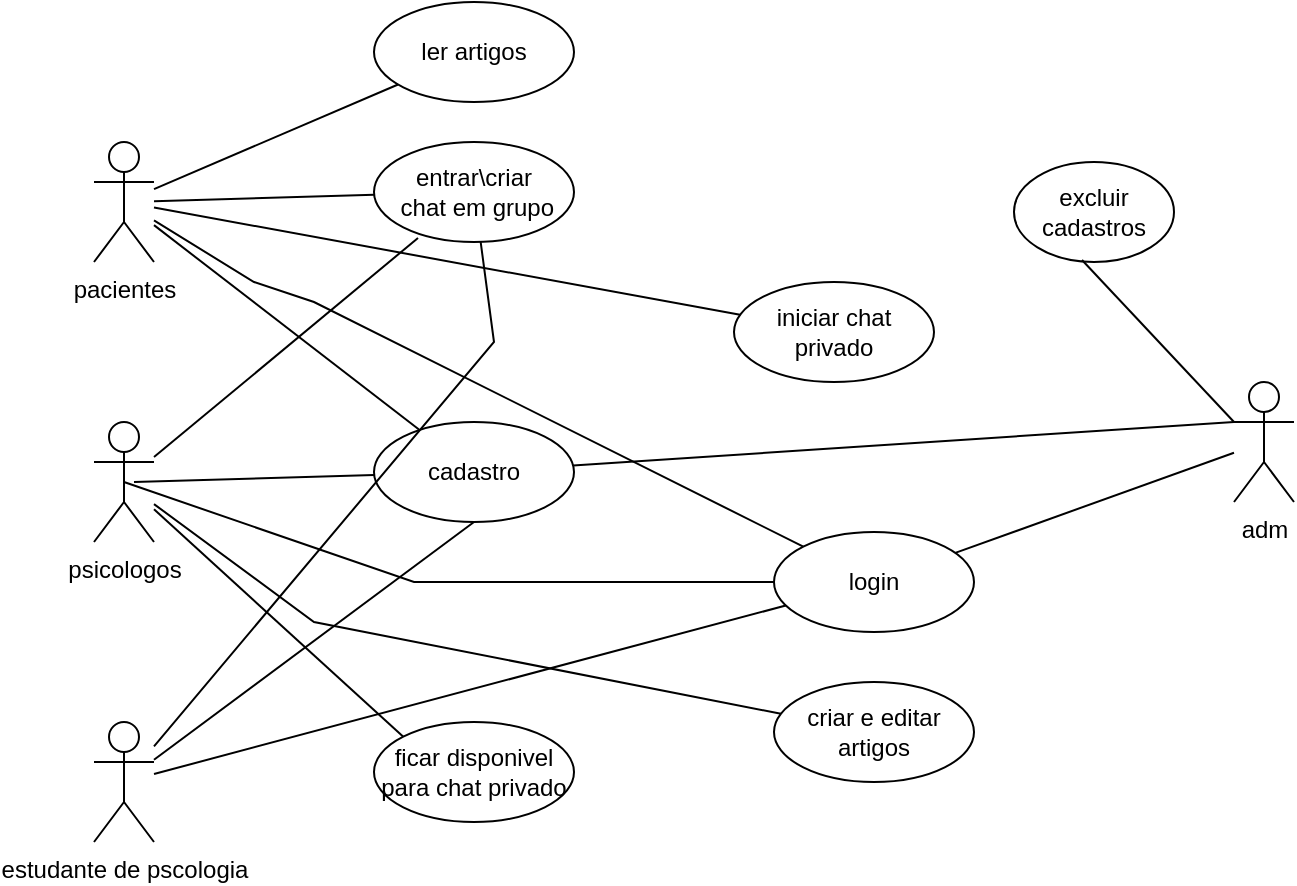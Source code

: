 <mxfile version="15.5.5" type="device"><diagram id="fQx1ytXlEEX97Lv5y99v" name="Page-1"><mxGraphModel dx="868" dy="433" grid="1" gridSize="10" guides="1" tooltips="1" connect="1" arrows="1" fold="1" page="1" pageScale="1" pageWidth="827" pageHeight="1169" math="0" shadow="0"><root><mxCell id="0"/><mxCell id="1" parent="0"/><mxCell id="jjEvYZDR6NetFtk6cLlU-1" value="pacientes" style="shape=umlActor;verticalLabelPosition=bottom;verticalAlign=top;html=1;outlineConnect=0;" vertex="1" parent="1"><mxGeometry x="100" y="110" width="30" height="60" as="geometry"/></mxCell><mxCell id="jjEvYZDR6NetFtk6cLlU-2" value="psicologos" style="shape=umlActor;verticalLabelPosition=bottom;verticalAlign=top;html=1;outlineConnect=0;" vertex="1" parent="1"><mxGeometry x="100" y="250" width="30" height="60" as="geometry"/></mxCell><mxCell id="jjEvYZDR6NetFtk6cLlU-3" value="estudante de pscologia" style="shape=umlActor;verticalLabelPosition=bottom;verticalAlign=top;html=1;outlineConnect=0;" vertex="1" parent="1"><mxGeometry x="100" y="400" width="30" height="60" as="geometry"/></mxCell><mxCell id="jjEvYZDR6NetFtk6cLlU-4" value="adm" style="shape=umlActor;verticalLabelPosition=bottom;verticalAlign=top;html=1;outlineConnect=0;" vertex="1" parent="1"><mxGeometry x="670" y="230" width="30" height="60" as="geometry"/></mxCell><object label="login" LOGIN="" id="jjEvYZDR6NetFtk6cLlU-5"><mxCell style="ellipse;whiteSpace=wrap;html=1;" vertex="1" parent="1"><mxGeometry x="440" y="305" width="100" height="50" as="geometry"/></mxCell></object><mxCell id="jjEvYZDR6NetFtk6cLlU-6" value="entrar\criar&lt;br&gt;&amp;nbsp;chat em grupo" style="ellipse;whiteSpace=wrap;html=1;" vertex="1" parent="1"><mxGeometry x="240" y="110" width="100" height="50" as="geometry"/></mxCell><mxCell id="jjEvYZDR6NetFtk6cLlU-7" value="ler artigos" style="ellipse;whiteSpace=wrap;html=1;" vertex="1" parent="1"><mxGeometry x="240" y="40" width="100" height="50" as="geometry"/></mxCell><mxCell id="jjEvYZDR6NetFtk6cLlU-8" value="iniciar chat privado" style="ellipse;whiteSpace=wrap;html=1;" vertex="1" parent="1"><mxGeometry x="420" y="180" width="100" height="50" as="geometry"/></mxCell><mxCell id="jjEvYZDR6NetFtk6cLlU-9" value="cadastro" style="ellipse;whiteSpace=wrap;html=1;" vertex="1" parent="1"><mxGeometry x="240" y="250" width="100" height="50" as="geometry"/></mxCell><mxCell id="jjEvYZDR6NetFtk6cLlU-10" value="" style="endArrow=none;html=1;rounded=0;" edge="1" parent="1" source="jjEvYZDR6NetFtk6cLlU-1" target="jjEvYZDR6NetFtk6cLlU-5"><mxGeometry width="50" height="50" relative="1" as="geometry"><mxPoint x="390" y="280" as="sourcePoint"/><mxPoint x="440" y="230" as="targetPoint"/><Array as="points"><mxPoint x="180" y="180"/><mxPoint x="210" y="190"/></Array></mxGeometry></mxCell><mxCell id="jjEvYZDR6NetFtk6cLlU-11" value="" style="endArrow=none;html=1;rounded=0;" edge="1" parent="1" source="jjEvYZDR6NetFtk6cLlU-1" target="jjEvYZDR6NetFtk6cLlU-7"><mxGeometry width="50" height="50" relative="1" as="geometry"><mxPoint x="160" y="190" as="sourcePoint"/><mxPoint x="210" y="140" as="targetPoint"/><Array as="points"/></mxGeometry></mxCell><mxCell id="jjEvYZDR6NetFtk6cLlU-12" value="" style="endArrow=none;html=1;rounded=0;" edge="1" parent="1" source="jjEvYZDR6NetFtk6cLlU-1" target="jjEvYZDR6NetFtk6cLlU-6"><mxGeometry width="50" height="50" relative="1" as="geometry"><mxPoint x="160" y="220" as="sourcePoint"/><mxPoint x="210" y="170" as="targetPoint"/><Array as="points"/></mxGeometry></mxCell><mxCell id="jjEvYZDR6NetFtk6cLlU-13" value="" style="endArrow=none;html=1;rounded=0;" edge="1" parent="1" source="jjEvYZDR6NetFtk6cLlU-1" target="jjEvYZDR6NetFtk6cLlU-8"><mxGeometry width="50" height="50" relative="1" as="geometry"><mxPoint x="150" y="220" as="sourcePoint"/><mxPoint x="200" y="170" as="targetPoint"/></mxGeometry></mxCell><mxCell id="jjEvYZDR6NetFtk6cLlU-14" value="" style="endArrow=none;html=1;rounded=0;" edge="1" parent="1" source="jjEvYZDR6NetFtk6cLlU-1" target="jjEvYZDR6NetFtk6cLlU-9"><mxGeometry width="50" height="50" relative="1" as="geometry"><mxPoint x="150" y="230" as="sourcePoint"/><mxPoint x="200" y="180" as="targetPoint"/></mxGeometry></mxCell><mxCell id="jjEvYZDR6NetFtk6cLlU-15" value="" style="endArrow=none;html=1;rounded=0;exitX=0.5;exitY=0.5;exitDx=0;exitDy=0;exitPerimeter=0;" edge="1" parent="1" source="jjEvYZDR6NetFtk6cLlU-2" target="jjEvYZDR6NetFtk6cLlU-5"><mxGeometry width="50" height="50" relative="1" as="geometry"><mxPoint x="190" y="380" as="sourcePoint"/><mxPoint x="240" y="330" as="targetPoint"/><Array as="points"><mxPoint x="260" y="330"/></Array></mxGeometry></mxCell><mxCell id="jjEvYZDR6NetFtk6cLlU-16" value="" style="endArrow=none;html=1;rounded=0;" edge="1" parent="1" target="jjEvYZDR6NetFtk6cLlU-9"><mxGeometry width="50" height="50" relative="1" as="geometry"><mxPoint x="120" y="280" as="sourcePoint"/><mxPoint x="270" y="250" as="targetPoint"/></mxGeometry></mxCell><mxCell id="jjEvYZDR6NetFtk6cLlU-17" value="criar e editar artigos" style="ellipse;whiteSpace=wrap;html=1;" vertex="1" parent="1"><mxGeometry x="440" y="380" width="100" height="50" as="geometry"/></mxCell><mxCell id="jjEvYZDR6NetFtk6cLlU-18" value="" style="endArrow=none;html=1;rounded=0;" edge="1" parent="1" source="jjEvYZDR6NetFtk6cLlU-2" target="jjEvYZDR6NetFtk6cLlU-17"><mxGeometry width="50" height="50" relative="1" as="geometry"><mxPoint x="210" y="400" as="sourcePoint"/><mxPoint x="260" y="350" as="targetPoint"/><Array as="points"><mxPoint x="210" y="350"/></Array></mxGeometry></mxCell><mxCell id="jjEvYZDR6NetFtk6cLlU-19" value="" style="endArrow=none;html=1;rounded=0;" edge="1" parent="1" source="jjEvYZDR6NetFtk6cLlU-3" target="jjEvYZDR6NetFtk6cLlU-5"><mxGeometry width="50" height="50" relative="1" as="geometry"><mxPoint x="390" y="310" as="sourcePoint"/><mxPoint x="440" y="260" as="targetPoint"/></mxGeometry></mxCell><mxCell id="jjEvYZDR6NetFtk6cLlU-20" value="ficar disponivel para chat privado" style="ellipse;whiteSpace=wrap;html=1;" vertex="1" parent="1"><mxGeometry x="240" y="400" width="100" height="50" as="geometry"/></mxCell><mxCell id="jjEvYZDR6NetFtk6cLlU-21" value="" style="endArrow=none;html=1;rounded=0;entryX=0;entryY=0;entryDx=0;entryDy=0;" edge="1" parent="1" source="jjEvYZDR6NetFtk6cLlU-2" target="jjEvYZDR6NetFtk6cLlU-20"><mxGeometry width="50" height="50" relative="1" as="geometry"><mxPoint x="130" y="280" as="sourcePoint"/><mxPoint x="190" y="350" as="targetPoint"/></mxGeometry></mxCell><mxCell id="jjEvYZDR6NetFtk6cLlU-22" value="" style="endArrow=none;html=1;rounded=0;entryX=0.22;entryY=0.96;entryDx=0;entryDy=0;entryPerimeter=0;" edge="1" parent="1" source="jjEvYZDR6NetFtk6cLlU-2" target="jjEvYZDR6NetFtk6cLlU-6"><mxGeometry width="50" height="50" relative="1" as="geometry"><mxPoint x="150" y="270" as="sourcePoint"/><mxPoint x="200" y="220" as="targetPoint"/></mxGeometry></mxCell><mxCell id="jjEvYZDR6NetFtk6cLlU-23" value="" style="endArrow=none;html=1;rounded=0;" edge="1" parent="1" source="jjEvYZDR6NetFtk6cLlU-3" target="jjEvYZDR6NetFtk6cLlU-6"><mxGeometry width="50" height="50" relative="1" as="geometry"><mxPoint x="140" y="470" as="sourcePoint"/><mxPoint x="190" y="420" as="targetPoint"/><Array as="points"><mxPoint x="300" y="210"/></Array></mxGeometry></mxCell><mxCell id="jjEvYZDR6NetFtk6cLlU-24" value="" style="endArrow=none;html=1;rounded=0;entryX=0.5;entryY=1;entryDx=0;entryDy=0;" edge="1" parent="1" source="jjEvYZDR6NetFtk6cLlU-3" target="jjEvYZDR6NetFtk6cLlU-9"><mxGeometry width="50" height="50" relative="1" as="geometry"><mxPoint x="380" y="490" as="sourcePoint"/><mxPoint x="430" y="440" as="targetPoint"/></mxGeometry></mxCell><mxCell id="jjEvYZDR6NetFtk6cLlU-25" value="excluir cadastros" style="ellipse;whiteSpace=wrap;html=1;" vertex="1" parent="1"><mxGeometry x="560" y="120" width="80" height="50" as="geometry"/></mxCell><mxCell id="jjEvYZDR6NetFtk6cLlU-26" value="" style="endArrow=none;html=1;rounded=0;exitX=0.425;exitY=0.98;exitDx=0;exitDy=0;exitPerimeter=0;entryX=0;entryY=0.333;entryDx=0;entryDy=0;entryPerimeter=0;" edge="1" parent="1" source="jjEvYZDR6NetFtk6cLlU-25" target="jjEvYZDR6NetFtk6cLlU-4"><mxGeometry width="50" height="50" relative="1" as="geometry"><mxPoint x="590" y="250" as="sourcePoint"/><mxPoint x="640" y="200" as="targetPoint"/></mxGeometry></mxCell><mxCell id="jjEvYZDR6NetFtk6cLlU-27" value="" style="endArrow=none;html=1;rounded=0;" edge="1" parent="1" source="jjEvYZDR6NetFtk6cLlU-5" target="jjEvYZDR6NetFtk6cLlU-4"><mxGeometry width="50" height="50" relative="1" as="geometry"><mxPoint x="590" y="320" as="sourcePoint"/><mxPoint x="640" y="270" as="targetPoint"/></mxGeometry></mxCell><mxCell id="jjEvYZDR6NetFtk6cLlU-28" value="" style="endArrow=none;html=1;rounded=0;entryX=0;entryY=0.333;entryDx=0;entryDy=0;entryPerimeter=0;" edge="1" parent="1" source="jjEvYZDR6NetFtk6cLlU-9" target="jjEvYZDR6NetFtk6cLlU-4"><mxGeometry width="50" height="50" relative="1" as="geometry"><mxPoint x="390" y="310" as="sourcePoint"/><mxPoint x="440" y="260" as="targetPoint"/></mxGeometry></mxCell></root></mxGraphModel></diagram></mxfile>
